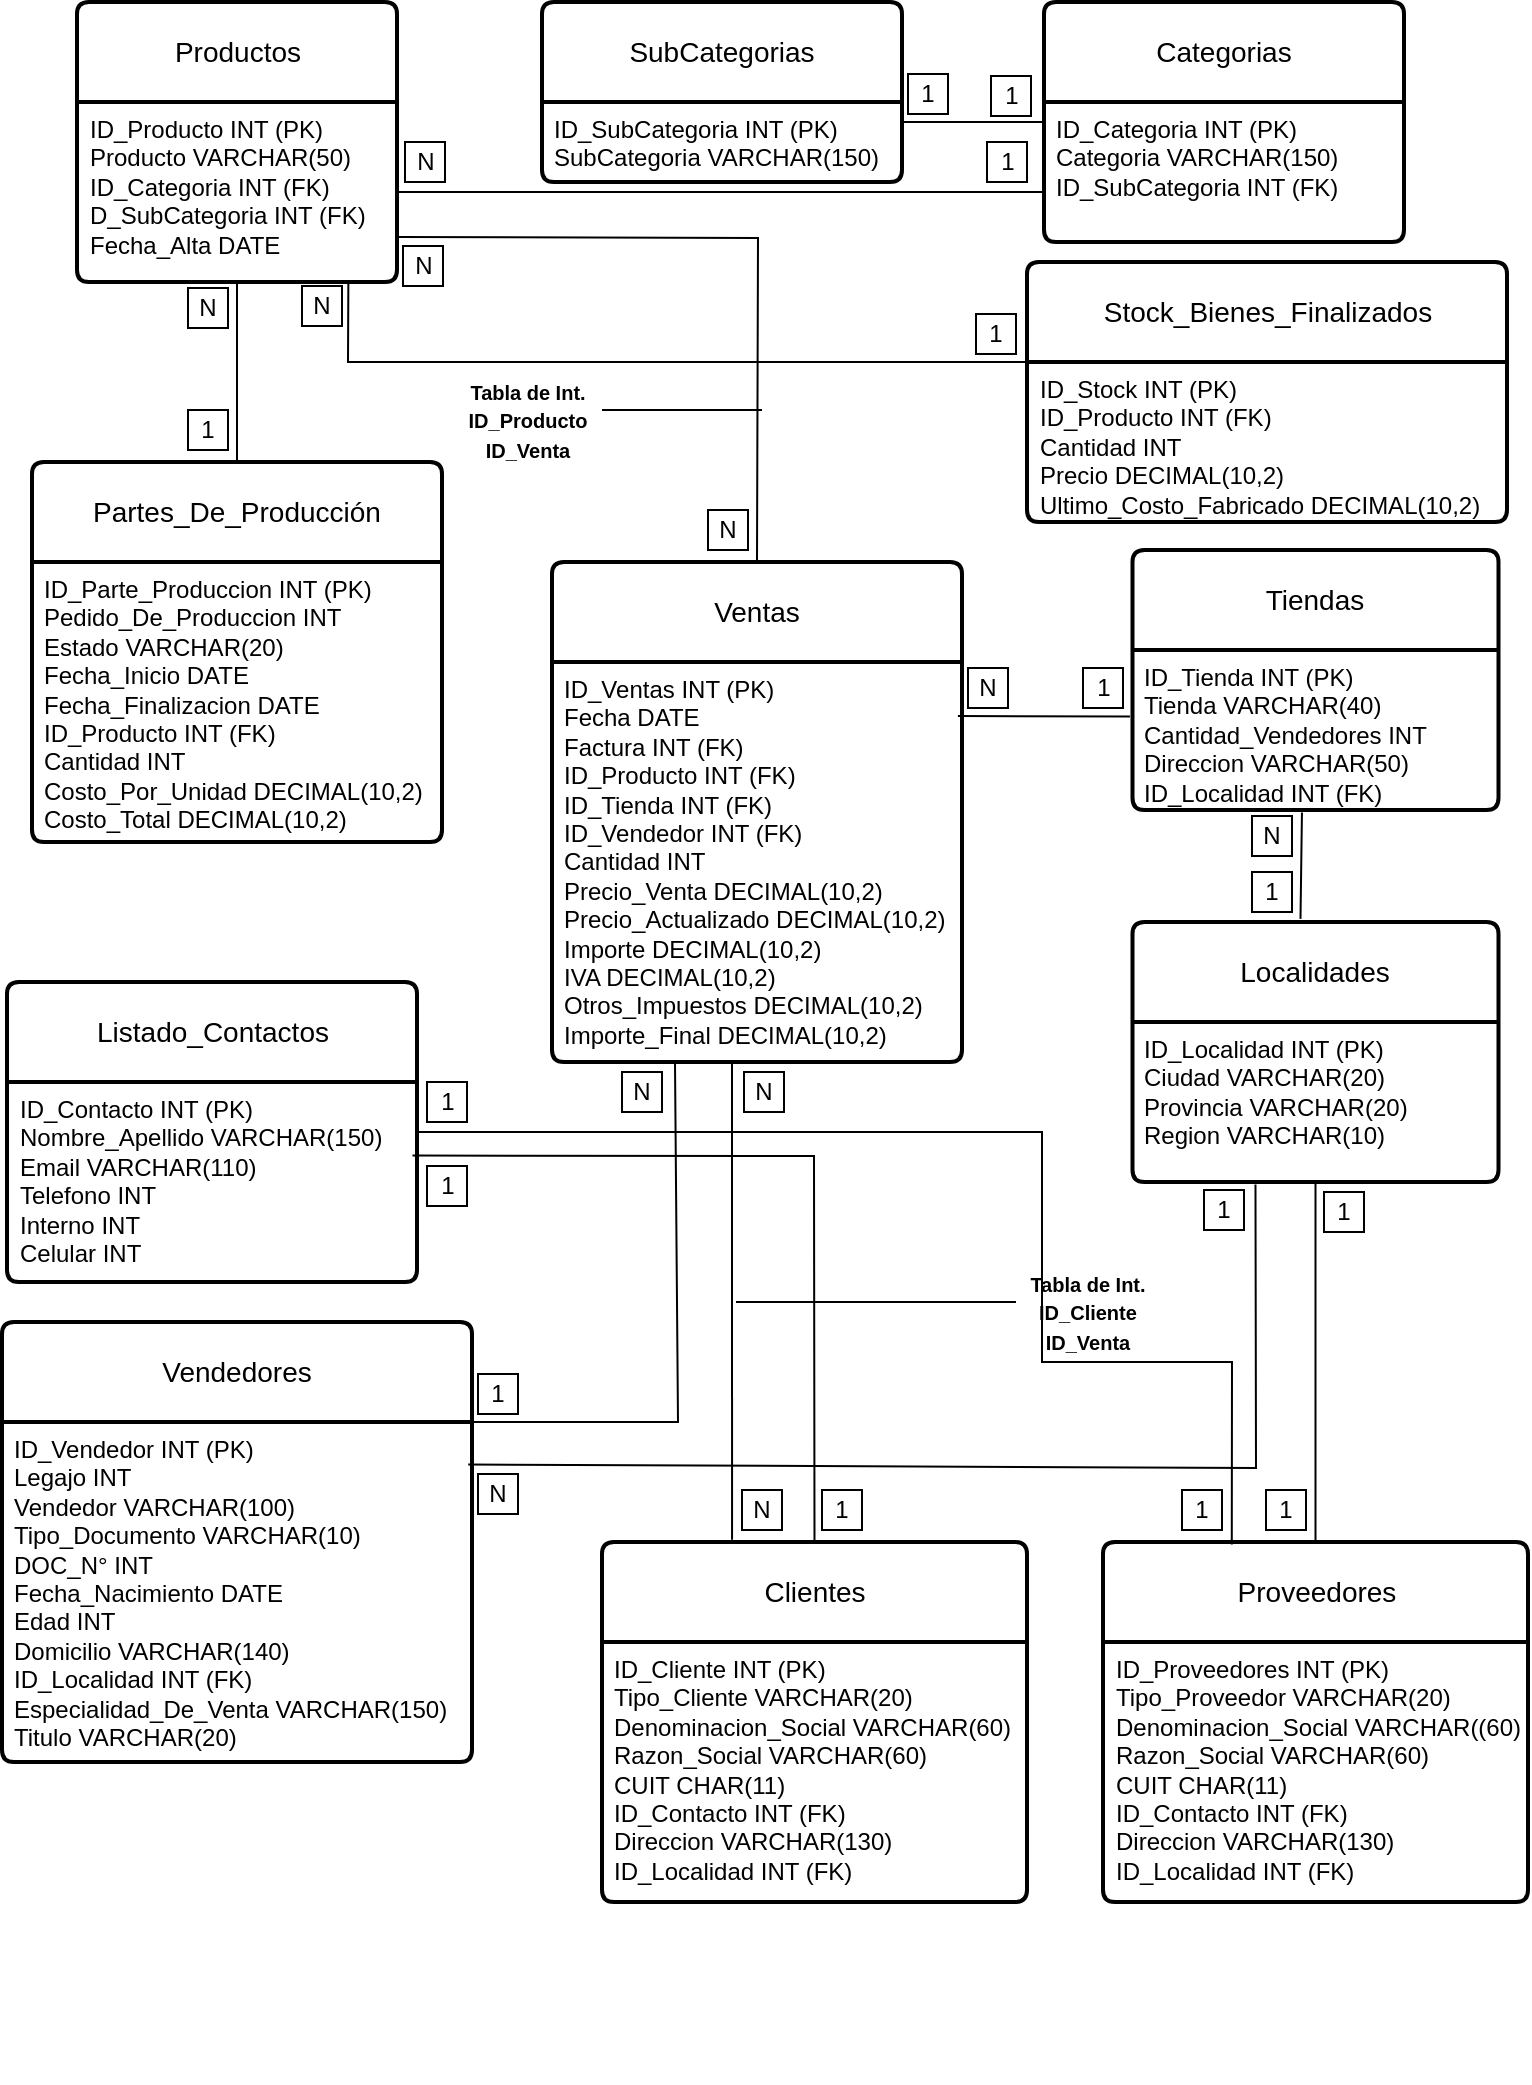<mxfile version="25.0.3">
  <diagram id="9TTqhsjaUuhExnY83GRx" name="Página-1">
    <mxGraphModel dx="1426" dy="791" grid="1" gridSize="10" guides="1" tooltips="1" connect="1" arrows="1" fold="1" page="1" pageScale="1" pageWidth="827" pageHeight="1169" math="0" shadow="0">
      <root>
        <mxCell id="0" />
        <mxCell id="1" parent="0" />
        <mxCell id="yUxTOVAlQq0O8gakrRYU-107" value="" style="shape=partialRectangle;connectable=0;fillColor=none;top=0;left=0;bottom=0;right=0;align=left;spacingLeft=6;overflow=hidden;whiteSpace=wrap;html=1;" vertex="1" parent="1">
          <mxGeometry x="70" y="1040" width="150" height="30" as="geometry">
            <mxRectangle width="150" height="30" as="alternateBounds" />
          </mxGeometry>
        </mxCell>
        <mxCell id="yUxTOVAlQq0O8gakrRYU-128" value="SubCategorias" style="swimlane;childLayout=stackLayout;horizontal=1;startSize=50;horizontalStack=0;rounded=1;fontSize=14;fontStyle=0;strokeWidth=2;resizeParent=0;resizeLast=1;shadow=0;dashed=0;align=center;arcSize=4;whiteSpace=wrap;html=1;" vertex="1" parent="1">
          <mxGeometry x="310" y="30" width="180" height="90" as="geometry" />
        </mxCell>
        <mxCell id="yUxTOVAlQq0O8gakrRYU-129" value="ID_SubCategoria INT (PK)&lt;div&gt;SubCategoria VARCHAR(150)&lt;/div&gt;" style="align=left;strokeColor=none;fillColor=none;spacingLeft=4;fontSize=12;verticalAlign=top;resizable=0;rotatable=0;part=1;html=1;" vertex="1" parent="yUxTOVAlQq0O8gakrRYU-128">
          <mxGeometry y="50" width="180" height="40" as="geometry" />
        </mxCell>
        <mxCell id="yUxTOVAlQq0O8gakrRYU-130" value="Productos" style="swimlane;childLayout=stackLayout;horizontal=1;startSize=50;horizontalStack=0;rounded=1;fontSize=14;fontStyle=0;strokeWidth=2;resizeParent=0;resizeLast=1;shadow=0;dashed=0;align=center;arcSize=4;whiteSpace=wrap;html=1;" vertex="1" parent="1">
          <mxGeometry x="77.5" y="30" width="160" height="140" as="geometry" />
        </mxCell>
        <mxCell id="yUxTOVAlQq0O8gakrRYU-131" value="ID_Producto INT (PK)&amp;nbsp;&lt;div&gt;Producto VARCHAR(50)&lt;/div&gt;&lt;div&gt;ID_Categoria INT (FK)&lt;/div&gt;&lt;div&gt;D_SubCategoria INT (FK)&lt;/div&gt;&lt;div&gt;Fecha_Alta DATE&lt;/div&gt;" style="align=left;strokeColor=none;fillColor=none;spacingLeft=4;fontSize=12;verticalAlign=top;resizable=0;rotatable=0;part=1;html=1;" vertex="1" parent="yUxTOVAlQq0O8gakrRYU-130">
          <mxGeometry y="50" width="160" height="90" as="geometry" />
        </mxCell>
        <mxCell id="yUxTOVAlQq0O8gakrRYU-134" value="Categorias" style="swimlane;childLayout=stackLayout;horizontal=1;startSize=50;horizontalStack=0;rounded=1;fontSize=14;fontStyle=0;strokeWidth=2;resizeParent=0;resizeLast=1;shadow=0;dashed=0;align=center;arcSize=4;whiteSpace=wrap;html=1;" vertex="1" parent="1">
          <mxGeometry x="561" y="30" width="180" height="120" as="geometry" />
        </mxCell>
        <mxCell id="yUxTOVAlQq0O8gakrRYU-135" value="ID_Categoria INT (PK)&lt;div&gt;Categoria VARCHAR(150)&lt;/div&gt;&lt;div&gt;ID_SubCategoria INT (FK)&lt;/div&gt;" style="align=left;strokeColor=none;fillColor=none;spacingLeft=4;fontSize=12;verticalAlign=top;resizable=0;rotatable=0;part=1;html=1;" vertex="1" parent="yUxTOVAlQq0O8gakrRYU-134">
          <mxGeometry y="50" width="180" height="70" as="geometry" />
        </mxCell>
        <mxCell id="yUxTOVAlQq0O8gakrRYU-139" value="Partes_De_Producción" style="swimlane;childLayout=stackLayout;horizontal=1;startSize=50;horizontalStack=0;rounded=1;fontSize=14;fontStyle=0;strokeWidth=2;resizeParent=0;resizeLast=1;shadow=0;dashed=0;align=center;arcSize=4;whiteSpace=wrap;html=1;" vertex="1" parent="1">
          <mxGeometry x="55" y="260" width="205" height="190" as="geometry" />
        </mxCell>
        <mxCell id="yUxTOVAlQq0O8gakrRYU-140" value="ID_Parte_Produccion INT (PK)&lt;div&gt;Pedido_De_Produccion INT&lt;/div&gt;&lt;div&gt;Estado VARCHAR(20)&lt;/div&gt;&lt;div&gt;Fecha_Inicio DATE&lt;/div&gt;&lt;div&gt;Fecha_Finalizacion DATE&lt;/div&gt;&lt;div&gt;ID_Producto INT (FK)&lt;/div&gt;&lt;div&gt;Cantidad INT&lt;/div&gt;&lt;div&gt;Costo_Por_Unidad DECIMAL(10,2)&lt;/div&gt;&lt;div&gt;Costo_Total DECIMAL(10,2)&lt;/div&gt;" style="align=left;strokeColor=none;fillColor=none;spacingLeft=4;fontSize=12;verticalAlign=top;resizable=0;rotatable=0;part=1;html=1;" vertex="1" parent="yUxTOVAlQq0O8gakrRYU-139">
          <mxGeometry y="50" width="205" height="140" as="geometry" />
        </mxCell>
        <mxCell id="yUxTOVAlQq0O8gakrRYU-141" value="Stock_Bienes_Finalizados" style="swimlane;childLayout=stackLayout;horizontal=1;startSize=50;horizontalStack=0;rounded=1;fontSize=14;fontStyle=0;strokeWidth=2;resizeParent=0;resizeLast=1;shadow=0;dashed=0;align=center;arcSize=4;whiteSpace=wrap;html=1;" vertex="1" parent="1">
          <mxGeometry x="552.5" y="160" width="240" height="130" as="geometry" />
        </mxCell>
        <mxCell id="yUxTOVAlQq0O8gakrRYU-142" value="ID_Stock INT (PK)&lt;div&gt;ID_Producto INT (FK)&lt;/div&gt;&lt;div&gt;Cantidad INT&lt;/div&gt;&lt;div&gt;Precio DECIMAL(10,2)&lt;/div&gt;&lt;div&gt;Ultimo_Costo_Fabricado DECIMAL(10,2)&lt;/div&gt;" style="align=left;strokeColor=none;fillColor=none;spacingLeft=4;fontSize=12;verticalAlign=top;resizable=0;rotatable=0;part=1;html=1;" vertex="1" parent="yUxTOVAlQq0O8gakrRYU-141">
          <mxGeometry y="50" width="240" height="80" as="geometry" />
        </mxCell>
        <mxCell id="yUxTOVAlQq0O8gakrRYU-143" value="Ventas" style="swimlane;childLayout=stackLayout;horizontal=1;startSize=50;horizontalStack=0;rounded=1;fontSize=14;fontStyle=0;strokeWidth=2;resizeParent=0;resizeLast=1;shadow=0;dashed=0;align=center;arcSize=4;whiteSpace=wrap;html=1;" vertex="1" parent="1">
          <mxGeometry x="315" y="310" width="205" height="250" as="geometry" />
        </mxCell>
        <mxCell id="yUxTOVAlQq0O8gakrRYU-144" value="ID_Ventas INT (PK)&lt;div&gt;Fecha DATE&lt;/div&gt;&lt;div&gt;Factura INT (FK)&lt;/div&gt;&lt;div&gt;ID_Producto INT (FK)&lt;/div&gt;&lt;div&gt;ID_Tienda INT (FK)&lt;/div&gt;&lt;div&gt;ID_Vendedor INT (FK)&lt;/div&gt;&lt;div&gt;Cantidad INT&lt;/div&gt;&lt;div&gt;Precio_Venta DECIMAL(10,2)&lt;/div&gt;&lt;div&gt;Precio_Actualizado DECIMAL(10,2)&lt;/div&gt;&lt;div&gt;Importe DECIMAL(10,2)&amp;nbsp;&lt;/div&gt;&lt;div&gt;IVA DECIMAL(10,2)&lt;/div&gt;&lt;div&gt;Otros_Impuestos DECIMAL(10,2)&lt;/div&gt;&lt;div&gt;Importe_Final DECIMAL(10,2)&lt;/div&gt;" style="align=left;strokeColor=none;fillColor=none;spacingLeft=4;fontSize=12;verticalAlign=top;resizable=0;rotatable=0;part=1;html=1;" vertex="1" parent="yUxTOVAlQq0O8gakrRYU-143">
          <mxGeometry y="50" width="205" height="200" as="geometry" />
        </mxCell>
        <mxCell id="yUxTOVAlQq0O8gakrRYU-146" value="Tiendas" style="swimlane;childLayout=stackLayout;horizontal=1;startSize=50;horizontalStack=0;rounded=1;fontSize=14;fontStyle=0;strokeWidth=2;resizeParent=0;resizeLast=1;shadow=0;dashed=0;align=center;arcSize=4;whiteSpace=wrap;html=1;" vertex="1" parent="1">
          <mxGeometry x="605.25" y="304" width="183" height="130" as="geometry" />
        </mxCell>
        <mxCell id="yUxTOVAlQq0O8gakrRYU-147" value="ID_Tienda INT (PK)&lt;div&gt;Tienda VARCHAR(40)&lt;/div&gt;&lt;div&gt;Cantidad_Vendedores INT&lt;/div&gt;&lt;div&gt;Direccion VARCHAR(50)&lt;/div&gt;&lt;div&gt;ID_Localidad INT (FK)&lt;/div&gt;" style="align=left;strokeColor=none;fillColor=none;spacingLeft=4;fontSize=12;verticalAlign=top;resizable=0;rotatable=0;part=1;html=1;" vertex="1" parent="yUxTOVAlQq0O8gakrRYU-146">
          <mxGeometry y="50" width="183" height="80" as="geometry" />
        </mxCell>
        <mxCell id="yUxTOVAlQq0O8gakrRYU-148" value="Listado_Contactos" style="swimlane;childLayout=stackLayout;horizontal=1;startSize=50;horizontalStack=0;rounded=1;fontSize=14;fontStyle=0;strokeWidth=2;resizeParent=0;resizeLast=1;shadow=0;dashed=0;align=center;arcSize=4;whiteSpace=wrap;html=1;" vertex="1" parent="1">
          <mxGeometry x="42.5" y="520" width="205" height="150" as="geometry" />
        </mxCell>
        <mxCell id="yUxTOVAlQq0O8gakrRYU-149" value="ID_Contacto INT (PK)&lt;div&gt;Nombre_Apellido VARCHAR(150)&lt;div&gt;Email VARCHAR(110)&lt;div&gt;Telefono INT&lt;div&gt;Interno INT&lt;div&gt;Celular INT&lt;/div&gt;&lt;/div&gt;&lt;/div&gt;&lt;/div&gt;&lt;/div&gt;" style="align=left;strokeColor=none;fillColor=none;spacingLeft=4;fontSize=12;verticalAlign=top;resizable=0;rotatable=0;part=1;html=1;" vertex="1" parent="yUxTOVAlQq0O8gakrRYU-148">
          <mxGeometry y="50" width="205" height="100" as="geometry" />
        </mxCell>
        <mxCell id="yUxTOVAlQq0O8gakrRYU-150" value="Localidades" style="swimlane;childLayout=stackLayout;horizontal=1;startSize=50;horizontalStack=0;rounded=1;fontSize=14;fontStyle=0;strokeWidth=2;resizeParent=0;resizeLast=1;shadow=0;dashed=0;align=center;arcSize=4;whiteSpace=wrap;html=1;" vertex="1" parent="1">
          <mxGeometry x="605.25" y="490" width="183" height="130" as="geometry" />
        </mxCell>
        <mxCell id="yUxTOVAlQq0O8gakrRYU-151" value="ID_Localidad INT (PK)&lt;div&gt;Ciudad VARCHAR(20)&lt;div&gt;Provincia VARCHAR(20)&lt;div&gt;Region VARCHAR(10)&lt;/div&gt;&lt;/div&gt;&lt;/div&gt;" style="align=left;strokeColor=none;fillColor=none;spacingLeft=4;fontSize=12;verticalAlign=top;resizable=0;rotatable=0;part=1;html=1;" vertex="1" parent="yUxTOVAlQq0O8gakrRYU-150">
          <mxGeometry y="50" width="183" height="80" as="geometry" />
        </mxCell>
        <mxCell id="yUxTOVAlQq0O8gakrRYU-152" value="Clientes" style="swimlane;childLayout=stackLayout;horizontal=1;startSize=50;horizontalStack=0;rounded=1;fontSize=14;fontStyle=0;strokeWidth=2;resizeParent=0;resizeLast=1;shadow=0;dashed=0;align=center;arcSize=4;whiteSpace=wrap;html=1;" vertex="1" parent="1">
          <mxGeometry x="340" y="800" width="212.5" height="180" as="geometry" />
        </mxCell>
        <mxCell id="yUxTOVAlQq0O8gakrRYU-153" value="ID_Cliente INT (PK)&lt;div&gt;Tipo_Cliente VARCHAR(20)&lt;div&gt;Denominacion_Social VARCHAR(60)&lt;div&gt;Razon_Social VARCHAR(60)&lt;/div&gt;&lt;div&gt;&lt;div&gt;CUIT CHAR(11)&lt;div&gt;ID_Contacto INT (FK)&lt;div&gt;Direccion VARCHAR(130)&lt;div&gt;ID_Localidad INT (FK)&lt;/div&gt;&lt;/div&gt;&lt;/div&gt;&lt;/div&gt;&lt;/div&gt;&lt;/div&gt;&lt;/div&gt;" style="align=left;strokeColor=none;fillColor=none;spacingLeft=4;fontSize=12;verticalAlign=top;resizable=0;rotatable=0;part=1;html=1;" vertex="1" parent="yUxTOVAlQq0O8gakrRYU-152">
          <mxGeometry y="50" width="212.5" height="130" as="geometry" />
        </mxCell>
        <mxCell id="yUxTOVAlQq0O8gakrRYU-154" value="Proveedores" style="swimlane;childLayout=stackLayout;horizontal=1;startSize=50;horizontalStack=0;rounded=1;fontSize=14;fontStyle=0;strokeWidth=2;resizeParent=0;resizeLast=1;shadow=0;dashed=0;align=center;arcSize=4;whiteSpace=wrap;html=1;" vertex="1" parent="1">
          <mxGeometry x="590.5" y="800" width="212.5" height="180" as="geometry" />
        </mxCell>
        <mxCell id="yUxTOVAlQq0O8gakrRYU-155" value="ID_Proveedores INT (PK)&lt;div&gt;Tipo_Proveedor VARCHAR(20)&lt;div&gt;Denominacion_Social VARCHAR((60)&lt;div&gt;Razon_Social VARCHAR(60)&lt;div&gt;CUIT CHAR(11)&lt;div&gt;ID_Contacto INT (FK)&lt;div&gt;Direccion VARCHAR(130)&lt;div&gt;ID_Localidad INT (FK)&lt;/div&gt;&lt;/div&gt;&lt;/div&gt;&lt;/div&gt;&lt;/div&gt;&lt;/div&gt;&lt;/div&gt;" style="align=left;strokeColor=none;fillColor=none;spacingLeft=4;fontSize=12;verticalAlign=top;resizable=0;rotatable=0;part=1;html=1;" vertex="1" parent="yUxTOVAlQq0O8gakrRYU-154">
          <mxGeometry y="50" width="212.5" height="130" as="geometry" />
        </mxCell>
        <mxCell id="yUxTOVAlQq0O8gakrRYU-156" value="Vendedores" style="swimlane;childLayout=stackLayout;horizontal=1;startSize=50;horizontalStack=0;rounded=1;fontSize=14;fontStyle=0;strokeWidth=2;resizeParent=0;resizeLast=1;shadow=0;dashed=0;align=center;arcSize=4;whiteSpace=wrap;html=1;" vertex="1" parent="1">
          <mxGeometry x="40" y="690" width="235" height="220" as="geometry" />
        </mxCell>
        <mxCell id="yUxTOVAlQq0O8gakrRYU-157" value="ID_Vendedor INT (PK)&lt;div&gt;Legajo INT&lt;div&gt;Vendedor VARCHAR(100)&lt;div&gt;Tipo_Documento VARCHAR(10)&lt;div&gt;DOC_N° INT&lt;div&gt;Fecha_Nacimiento DATE&lt;div&gt;Edad INT&lt;div&gt;Domicilio VARCHAR(140)&lt;div&gt;&lt;span style=&quot;background-color: initial;&quot;&gt;ID_Localidad INT (FK)&lt;/span&gt;&lt;div&gt;&lt;div&gt;Especialidad_De_Venta VARCHAR(150)&lt;div&gt;Titulo VARCHAR(20)&lt;/div&gt;&lt;/div&gt;&lt;/div&gt;&lt;/div&gt;&lt;/div&gt;&lt;/div&gt;&lt;/div&gt;&lt;/div&gt;&lt;/div&gt;&lt;/div&gt;&lt;/div&gt;" style="align=left;strokeColor=none;fillColor=none;spacingLeft=4;fontSize=12;verticalAlign=top;resizable=0;rotatable=0;part=1;html=1;" vertex="1" parent="yUxTOVAlQq0O8gakrRYU-156">
          <mxGeometry y="50" width="235" height="170" as="geometry" />
        </mxCell>
        <mxCell id="yUxTOVAlQq0O8gakrRYU-158" value="" style="endArrow=none;html=1;rounded=0;exitX=1;exitY=0.25;exitDx=0;exitDy=0;entryX=0;entryY=0.5;entryDx=0;entryDy=0;" edge="1" parent="1" source="yUxTOVAlQq0O8gakrRYU-129" target="yUxTOVAlQq0O8gakrRYU-134">
          <mxGeometry width="50" height="50" relative="1" as="geometry">
            <mxPoint x="330" y="290" as="sourcePoint" />
            <mxPoint x="520" y="90" as="targetPoint" />
          </mxGeometry>
        </mxCell>
        <mxCell id="yUxTOVAlQq0O8gakrRYU-159" value="" style="endArrow=none;html=1;rounded=0;entryX=0;entryY=0;entryDx=0;entryDy=0;exitX=0.848;exitY=1;exitDx=0;exitDy=0;exitPerimeter=0;" edge="1" parent="1" source="yUxTOVAlQq0O8gakrRYU-131" target="yUxTOVAlQq0O8gakrRYU-142">
          <mxGeometry width="50" height="50" relative="1" as="geometry">
            <mxPoint x="330" y="290" as="sourcePoint" />
            <mxPoint x="380" y="240" as="targetPoint" />
            <Array as="points">
              <mxPoint x="213" y="210" />
            </Array>
          </mxGeometry>
        </mxCell>
        <mxCell id="yUxTOVAlQq0O8gakrRYU-162" value="" style="endArrow=none;html=1;rounded=0;exitX=0.5;exitY=0;exitDx=0;exitDy=0;entryX=0.5;entryY=1;entryDx=0;entryDy=0;" edge="1" parent="1" source="yUxTOVAlQq0O8gakrRYU-139" target="yUxTOVAlQq0O8gakrRYU-131">
          <mxGeometry width="50" height="50" relative="1" as="geometry">
            <mxPoint x="330" y="290" as="sourcePoint" />
            <mxPoint x="150" y="180" as="targetPoint" />
          </mxGeometry>
        </mxCell>
        <mxCell id="yUxTOVAlQq0O8gakrRYU-165" value="" style="endArrow=none;html=1;rounded=0;entryX=-0.007;entryY=0.415;entryDx=0;entryDy=0;entryPerimeter=0;exitX=0.99;exitY=0.135;exitDx=0;exitDy=0;exitPerimeter=0;" edge="1" parent="1" source="yUxTOVAlQq0O8gakrRYU-144" target="yUxTOVAlQq0O8gakrRYU-147">
          <mxGeometry width="50" height="50" relative="1" as="geometry">
            <mxPoint x="520" y="393" as="sourcePoint" />
            <mxPoint x="380" y="140" as="targetPoint" />
          </mxGeometry>
        </mxCell>
        <mxCell id="yUxTOVAlQq0O8gakrRYU-166" value="" style="endArrow=none;html=1;rounded=0;exitX=1;exitY=0.75;exitDx=0;exitDy=0;entryX=0.5;entryY=0;entryDx=0;entryDy=0;" edge="1" parent="1" source="yUxTOVAlQq0O8gakrRYU-131" target="yUxTOVAlQq0O8gakrRYU-143">
          <mxGeometry width="50" height="50" relative="1" as="geometry">
            <mxPoint x="330" y="190" as="sourcePoint" />
            <mxPoint x="380" y="140" as="targetPoint" />
            <Array as="points">
              <mxPoint x="418" y="148" />
            </Array>
          </mxGeometry>
        </mxCell>
        <mxCell id="yUxTOVAlQq0O8gakrRYU-167" value="" style="endArrow=none;html=1;rounded=0;exitX=0.459;exitY=-0.012;exitDx=0;exitDy=0;exitPerimeter=0;entryX=0.463;entryY=1.015;entryDx=0;entryDy=0;entryPerimeter=0;" edge="1" parent="1" source="yUxTOVAlQq0O8gakrRYU-150" target="yUxTOVAlQq0O8gakrRYU-147">
          <mxGeometry width="50" height="50" relative="1" as="geometry">
            <mxPoint x="803" y="772.8" as="sourcePoint" />
            <mxPoint x="662.59" y="490" as="targetPoint" />
          </mxGeometry>
        </mxCell>
        <mxCell id="yUxTOVAlQq0O8gakrRYU-168" value="" style="endArrow=none;html=1;rounded=0;entryX=0.5;entryY=1;entryDx=0;entryDy=0;exitX=0.5;exitY=0;exitDx=0;exitDy=0;" edge="1" parent="1" source="yUxTOVAlQq0O8gakrRYU-154" target="yUxTOVAlQq0O8gakrRYU-151">
          <mxGeometry width="50" height="50" relative="1" as="geometry">
            <mxPoint x="330" y="790" as="sourcePoint" />
            <mxPoint x="380" y="740" as="targetPoint" />
          </mxGeometry>
        </mxCell>
        <mxCell id="yUxTOVAlQq0O8gakrRYU-169" value="" style="endArrow=none;html=1;rounded=0;exitX=0.989;exitY=0.368;exitDx=0;exitDy=0;exitPerimeter=0;entryX=0.5;entryY=0;entryDx=0;entryDy=0;" edge="1" parent="1" source="yUxTOVAlQq0O8gakrRYU-149" target="yUxTOVAlQq0O8gakrRYU-152">
          <mxGeometry width="50" height="50" relative="1" as="geometry">
            <mxPoint x="330" y="490" as="sourcePoint" />
            <mxPoint x="380" y="440" as="targetPoint" />
            <Array as="points">
              <mxPoint x="446" y="607" />
            </Array>
          </mxGeometry>
        </mxCell>
        <mxCell id="yUxTOVAlQq0O8gakrRYU-170" value="" style="endArrow=none;html=1;rounded=0;exitX=0.306;exitY=-0.006;exitDx=0;exitDy=0;exitPerimeter=0;entryX=0.439;entryY=0.995;entryDx=0;entryDy=0;entryPerimeter=0;" edge="1" parent="1" source="yUxTOVAlQq0O8gakrRYU-152" target="yUxTOVAlQq0O8gakrRYU-144">
          <mxGeometry width="50" height="50" relative="1" as="geometry">
            <mxPoint x="330" y="690" as="sourcePoint" />
            <mxPoint x="410" y="561" as="targetPoint" />
          </mxGeometry>
        </mxCell>
        <mxCell id="yUxTOVAlQq0O8gakrRYU-171" value="" style="endArrow=none;html=1;rounded=0;exitX=1;exitY=0.25;exitDx=0;exitDy=0;entryX=0.303;entryY=0.007;entryDx=0;entryDy=0;entryPerimeter=0;" edge="1" parent="1" source="yUxTOVAlQq0O8gakrRYU-149" target="yUxTOVAlQq0O8gakrRYU-154">
          <mxGeometry width="50" height="50" relative="1" as="geometry">
            <mxPoint x="330" y="590" as="sourcePoint" />
            <mxPoint x="380" y="540" as="targetPoint" />
            <Array as="points">
              <mxPoint x="560" y="595" />
              <mxPoint x="560" y="710" />
              <mxPoint x="655" y="710" />
            </Array>
          </mxGeometry>
        </mxCell>
        <mxCell id="yUxTOVAlQq0O8gakrRYU-172" value="" style="endArrow=none;html=1;rounded=0;exitX=1;exitY=0;exitDx=0;exitDy=0;entryX=0.3;entryY=1.002;entryDx=0;entryDy=0;entryPerimeter=0;" edge="1" parent="1" source="yUxTOVAlQq0O8gakrRYU-157" target="yUxTOVAlQq0O8gakrRYU-144">
          <mxGeometry width="50" height="50" relative="1" as="geometry">
            <mxPoint x="330" y="710" as="sourcePoint" />
            <mxPoint x="380" y="660" as="targetPoint" />
            <Array as="points">
              <mxPoint x="378" y="740" />
            </Array>
          </mxGeometry>
        </mxCell>
        <mxCell id="yUxTOVAlQq0O8gakrRYU-173" value="" style="endArrow=none;html=1;rounded=0;exitX=0.992;exitY=0.125;exitDx=0;exitDy=0;exitPerimeter=0;entryX=0.336;entryY=1.015;entryDx=0;entryDy=0;entryPerimeter=0;" edge="1" parent="1" source="yUxTOVAlQq0O8gakrRYU-157" target="yUxTOVAlQq0O8gakrRYU-151">
          <mxGeometry width="50" height="50" relative="1" as="geometry">
            <mxPoint x="330" y="710" as="sourcePoint" />
            <mxPoint x="380" y="660" as="targetPoint" />
            <Array as="points">
              <mxPoint x="667" y="763" />
            </Array>
          </mxGeometry>
        </mxCell>
        <mxCell id="yUxTOVAlQq0O8gakrRYU-176" value="1" style="whiteSpace=wrap;html=1;aspect=fixed;fillColor=none;" vertex="1" parent="1">
          <mxGeometry x="450" y="774" width="20" height="20" as="geometry" />
        </mxCell>
        <mxCell id="yUxTOVAlQq0O8gakrRYU-177" value="1" style="whiteSpace=wrap;html=1;aspect=fixed;fillColor=none;" vertex="1" parent="1">
          <mxGeometry x="252.5" y="570" width="20" height="20" as="geometry" />
        </mxCell>
        <mxCell id="yUxTOVAlQq0O8gakrRYU-178" value="1" style="whiteSpace=wrap;html=1;aspect=fixed;fillColor=none;" vertex="1" parent="1">
          <mxGeometry x="252.5" y="612" width="20" height="20" as="geometry" />
        </mxCell>
        <mxCell id="yUxTOVAlQq0O8gakrRYU-179" value="1" style="whiteSpace=wrap;html=1;aspect=fixed;fillColor=none;" vertex="1" parent="1">
          <mxGeometry x="630" y="774" width="20" height="20" as="geometry" />
        </mxCell>
        <mxCell id="yUxTOVAlQq0O8gakrRYU-180" value="1" style="whiteSpace=wrap;html=1;aspect=fixed;fillColor=none;" vertex="1" parent="1">
          <mxGeometry x="672" y="774" width="20" height="20" as="geometry" />
        </mxCell>
        <mxCell id="yUxTOVAlQq0O8gakrRYU-181" value="1" style="whiteSpace=wrap;html=1;aspect=fixed;fillColor=none;" vertex="1" parent="1">
          <mxGeometry x="278" y="716" width="20" height="20" as="geometry" />
        </mxCell>
        <mxCell id="yUxTOVAlQq0O8gakrRYU-182" value="N" style="whiteSpace=wrap;html=1;aspect=fixed;fillColor=none;" vertex="1" parent="1">
          <mxGeometry x="350" y="565" width="20" height="20" as="geometry" />
        </mxCell>
        <mxCell id="yUxTOVAlQq0O8gakrRYU-183" value="N" style="whiteSpace=wrap;html=1;aspect=fixed;fillColor=none;" vertex="1" parent="1">
          <mxGeometry x="278" y="766" width="20" height="20" as="geometry" />
        </mxCell>
        <mxCell id="yUxTOVAlQq0O8gakrRYU-184" value="1" style="whiteSpace=wrap;html=1;aspect=fixed;fillColor=none;" vertex="1" parent="1">
          <mxGeometry x="641" y="624" width="20" height="20" as="geometry" />
        </mxCell>
        <mxCell id="yUxTOVAlQq0O8gakrRYU-185" value="1" style="whiteSpace=wrap;html=1;aspect=fixed;fillColor=none;" vertex="1" parent="1">
          <mxGeometry x="665" y="465" width="20" height="20" as="geometry" />
        </mxCell>
        <mxCell id="yUxTOVAlQq0O8gakrRYU-186" value="1" style="whiteSpace=wrap;html=1;aspect=fixed;fillColor=none;" vertex="1" parent="1">
          <mxGeometry x="701" y="625" width="20" height="20" as="geometry" />
        </mxCell>
        <mxCell id="yUxTOVAlQq0O8gakrRYU-187" value="N" style="whiteSpace=wrap;html=1;aspect=fixed;fillColor=none;" vertex="1" parent="1">
          <mxGeometry x="411" y="565" width="20" height="20" as="geometry" />
        </mxCell>
        <mxCell id="yUxTOVAlQq0O8gakrRYU-188" value="N" style="whiteSpace=wrap;html=1;aspect=fixed;fillColor=none;" vertex="1" parent="1">
          <mxGeometry x="410" y="774" width="20" height="20" as="geometry" />
        </mxCell>
        <mxCell id="yUxTOVAlQq0O8gakrRYU-190" value="1" style="whiteSpace=wrap;html=1;aspect=fixed;fillColor=none;" vertex="1" parent="1">
          <mxGeometry x="534.5" y="67" width="20" height="20" as="geometry" />
        </mxCell>
        <mxCell id="yUxTOVAlQq0O8gakrRYU-191" value="1" style="whiteSpace=wrap;html=1;aspect=fixed;fillColor=none;" vertex="1" parent="1">
          <mxGeometry x="493" y="66" width="20" height="20" as="geometry" />
        </mxCell>
        <mxCell id="yUxTOVAlQq0O8gakrRYU-198" value="" style="endArrow=none;html=1;rounded=0;exitX=1;exitY=0.5;exitDx=0;exitDy=0;" edge="1" parent="1" source="yUxTOVAlQq0O8gakrRYU-131">
          <mxGeometry width="50" height="50" relative="1" as="geometry">
            <mxPoint x="390" y="440" as="sourcePoint" />
            <mxPoint x="562" y="125" as="targetPoint" />
          </mxGeometry>
        </mxCell>
        <mxCell id="yUxTOVAlQq0O8gakrRYU-199" value="N" style="whiteSpace=wrap;html=1;aspect=fixed;fillColor=none;" vertex="1" parent="1">
          <mxGeometry x="241.5" y="100" width="20" height="20" as="geometry" />
        </mxCell>
        <mxCell id="yUxTOVAlQq0O8gakrRYU-200" value="1" style="whiteSpace=wrap;html=1;aspect=fixed;fillColor=none;" vertex="1" parent="1">
          <mxGeometry x="532.5" y="100" width="20" height="20" as="geometry" />
        </mxCell>
        <mxCell id="yUxTOVAlQq0O8gakrRYU-201" value="N" style="whiteSpace=wrap;html=1;aspect=fixed;fillColor=none;" vertex="1" parent="1">
          <mxGeometry x="240.5" y="152" width="20" height="20" as="geometry" />
        </mxCell>
        <mxCell id="yUxTOVAlQq0O8gakrRYU-202" value="N" style="whiteSpace=wrap;html=1;aspect=fixed;fillColor=none;" vertex="1" parent="1">
          <mxGeometry x="393" y="284" width="20" height="20" as="geometry" />
        </mxCell>
        <mxCell id="yUxTOVAlQq0O8gakrRYU-203" value="N" style="whiteSpace=wrap;html=1;aspect=fixed;fillColor=none;" vertex="1" parent="1">
          <mxGeometry x="190" y="172" width="20" height="20" as="geometry" />
        </mxCell>
        <mxCell id="yUxTOVAlQq0O8gakrRYU-204" value="1" style="whiteSpace=wrap;html=1;aspect=fixed;fillColor=none;" vertex="1" parent="1">
          <mxGeometry x="527" y="186" width="20" height="20" as="geometry" />
        </mxCell>
        <mxCell id="yUxTOVAlQq0O8gakrRYU-205" value="N" style="whiteSpace=wrap;html=1;aspect=fixed;fillColor=none;" vertex="1" parent="1">
          <mxGeometry x="133" y="173" width="20" height="20" as="geometry" />
        </mxCell>
        <mxCell id="yUxTOVAlQq0O8gakrRYU-206" value="1" style="whiteSpace=wrap;html=1;aspect=fixed;fillColor=none;" vertex="1" parent="1">
          <mxGeometry x="133" y="234" width="20" height="20" as="geometry" />
        </mxCell>
        <mxCell id="yUxTOVAlQq0O8gakrRYU-207" value="N" style="whiteSpace=wrap;html=1;aspect=fixed;fillColor=none;" vertex="1" parent="1">
          <mxGeometry x="665" y="437" width="20" height="20" as="geometry" />
        </mxCell>
        <mxCell id="yUxTOVAlQq0O8gakrRYU-208" value="" style="endArrow=none;html=1;rounded=0;" edge="1" parent="1">
          <mxGeometry width="50" height="50" relative="1" as="geometry">
            <mxPoint x="407" y="680" as="sourcePoint" />
            <mxPoint x="547" y="680" as="targetPoint" />
          </mxGeometry>
        </mxCell>
        <mxCell id="yUxTOVAlQq0O8gakrRYU-209" value="&lt;font style=&quot;font-size: 10px;&quot;&gt;&lt;b&gt;Tabla de Int.&lt;/b&gt;&lt;/font&gt;&lt;div&gt;&lt;font style=&quot;font-size: 10px;&quot;&gt;&lt;b&gt;ID_Cliente&lt;/b&gt;&lt;/font&gt;&lt;/div&gt;&lt;div&gt;&lt;font style=&quot;font-size: 10px;&quot;&gt;&lt;b&gt;ID_Venta&lt;/b&gt;&lt;/font&gt;&lt;/div&gt;" style="text;html=1;align=center;verticalAlign=middle;whiteSpace=wrap;rounded=0;" vertex="1" parent="1">
          <mxGeometry x="552.5" y="670" width="60" height="30" as="geometry" />
        </mxCell>
        <mxCell id="yUxTOVAlQq0O8gakrRYU-210" value="" style="endArrow=none;html=1;rounded=0;" edge="1" parent="1">
          <mxGeometry width="50" height="50" relative="1" as="geometry">
            <mxPoint x="420" y="234" as="sourcePoint" />
            <mxPoint x="340" y="234" as="targetPoint" />
          </mxGeometry>
        </mxCell>
        <mxCell id="yUxTOVAlQq0O8gakrRYU-211" value="&lt;font style=&quot;font-size: 10px;&quot;&gt;&lt;b&gt;Tabla de Int.&lt;/b&gt;&lt;/font&gt;&lt;div&gt;&lt;font style=&quot;font-size: 10px;&quot;&gt;&lt;b&gt;ID_Producto&lt;/b&gt;&lt;/font&gt;&lt;/div&gt;&lt;div&gt;&lt;font style=&quot;font-size: 10px;&quot;&gt;&lt;b&gt;ID_Venta&lt;/b&gt;&lt;/font&gt;&lt;/div&gt;" style="text;html=1;align=center;verticalAlign=middle;whiteSpace=wrap;rounded=0;" vertex="1" parent="1">
          <mxGeometry x="272.5" y="224" width="60" height="30" as="geometry" />
        </mxCell>
        <mxCell id="yUxTOVAlQq0O8gakrRYU-212" value="N" style="whiteSpace=wrap;html=1;aspect=fixed;fillColor=none;" vertex="1" parent="1">
          <mxGeometry x="523" y="363" width="20" height="20" as="geometry" />
        </mxCell>
        <mxCell id="yUxTOVAlQq0O8gakrRYU-213" value="1" style="whiteSpace=wrap;html=1;aspect=fixed;fillColor=none;" vertex="1" parent="1">
          <mxGeometry x="580.5" y="363" width="20" height="20" as="geometry" />
        </mxCell>
      </root>
    </mxGraphModel>
  </diagram>
</mxfile>
